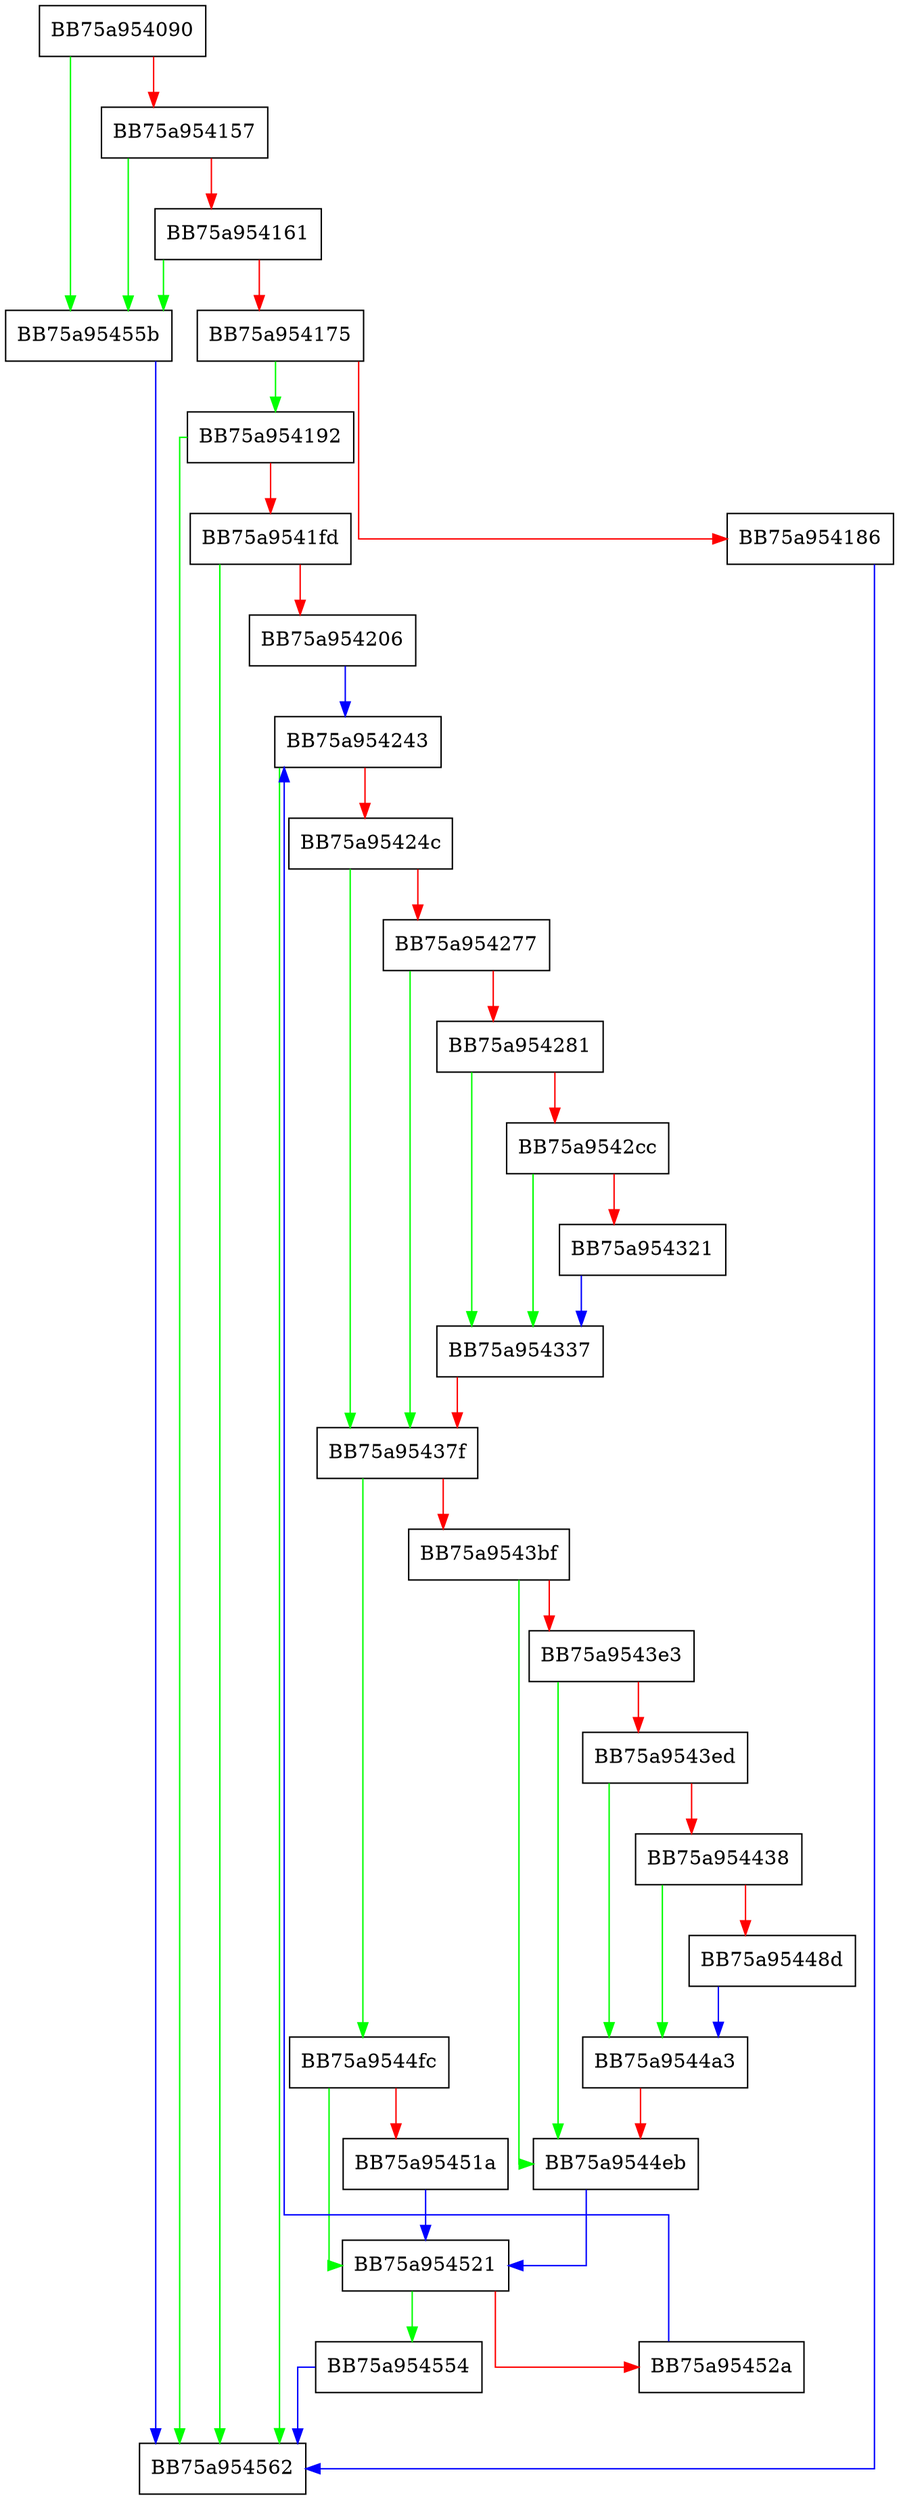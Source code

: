 digraph push_configs {
  node [shape="box"];
  graph [splines=ortho];
  BB75a954090 -> BB75a95455b [color="green"];
  BB75a954090 -> BB75a954157 [color="red"];
  BB75a954157 -> BB75a95455b [color="green"];
  BB75a954157 -> BB75a954161 [color="red"];
  BB75a954161 -> BB75a95455b [color="green"];
  BB75a954161 -> BB75a954175 [color="red"];
  BB75a954175 -> BB75a954192 [color="green"];
  BB75a954175 -> BB75a954186 [color="red"];
  BB75a954186 -> BB75a954562 [color="blue"];
  BB75a954192 -> BB75a954562 [color="green"];
  BB75a954192 -> BB75a9541fd [color="red"];
  BB75a9541fd -> BB75a954562 [color="green"];
  BB75a9541fd -> BB75a954206 [color="red"];
  BB75a954206 -> BB75a954243 [color="blue"];
  BB75a954243 -> BB75a954562 [color="green"];
  BB75a954243 -> BB75a95424c [color="red"];
  BB75a95424c -> BB75a95437f [color="green"];
  BB75a95424c -> BB75a954277 [color="red"];
  BB75a954277 -> BB75a95437f [color="green"];
  BB75a954277 -> BB75a954281 [color="red"];
  BB75a954281 -> BB75a954337 [color="green"];
  BB75a954281 -> BB75a9542cc [color="red"];
  BB75a9542cc -> BB75a954337 [color="green"];
  BB75a9542cc -> BB75a954321 [color="red"];
  BB75a954321 -> BB75a954337 [color="blue"];
  BB75a954337 -> BB75a95437f [color="red"];
  BB75a95437f -> BB75a9544fc [color="green"];
  BB75a95437f -> BB75a9543bf [color="red"];
  BB75a9543bf -> BB75a9544eb [color="green"];
  BB75a9543bf -> BB75a9543e3 [color="red"];
  BB75a9543e3 -> BB75a9544eb [color="green"];
  BB75a9543e3 -> BB75a9543ed [color="red"];
  BB75a9543ed -> BB75a9544a3 [color="green"];
  BB75a9543ed -> BB75a954438 [color="red"];
  BB75a954438 -> BB75a9544a3 [color="green"];
  BB75a954438 -> BB75a95448d [color="red"];
  BB75a95448d -> BB75a9544a3 [color="blue"];
  BB75a9544a3 -> BB75a9544eb [color="red"];
  BB75a9544eb -> BB75a954521 [color="blue"];
  BB75a9544fc -> BB75a954521 [color="green"];
  BB75a9544fc -> BB75a95451a [color="red"];
  BB75a95451a -> BB75a954521 [color="blue"];
  BB75a954521 -> BB75a954554 [color="green"];
  BB75a954521 -> BB75a95452a [color="red"];
  BB75a95452a -> BB75a954243 [color="blue"];
  BB75a954554 -> BB75a954562 [color="blue"];
  BB75a95455b -> BB75a954562 [color="blue"];
}